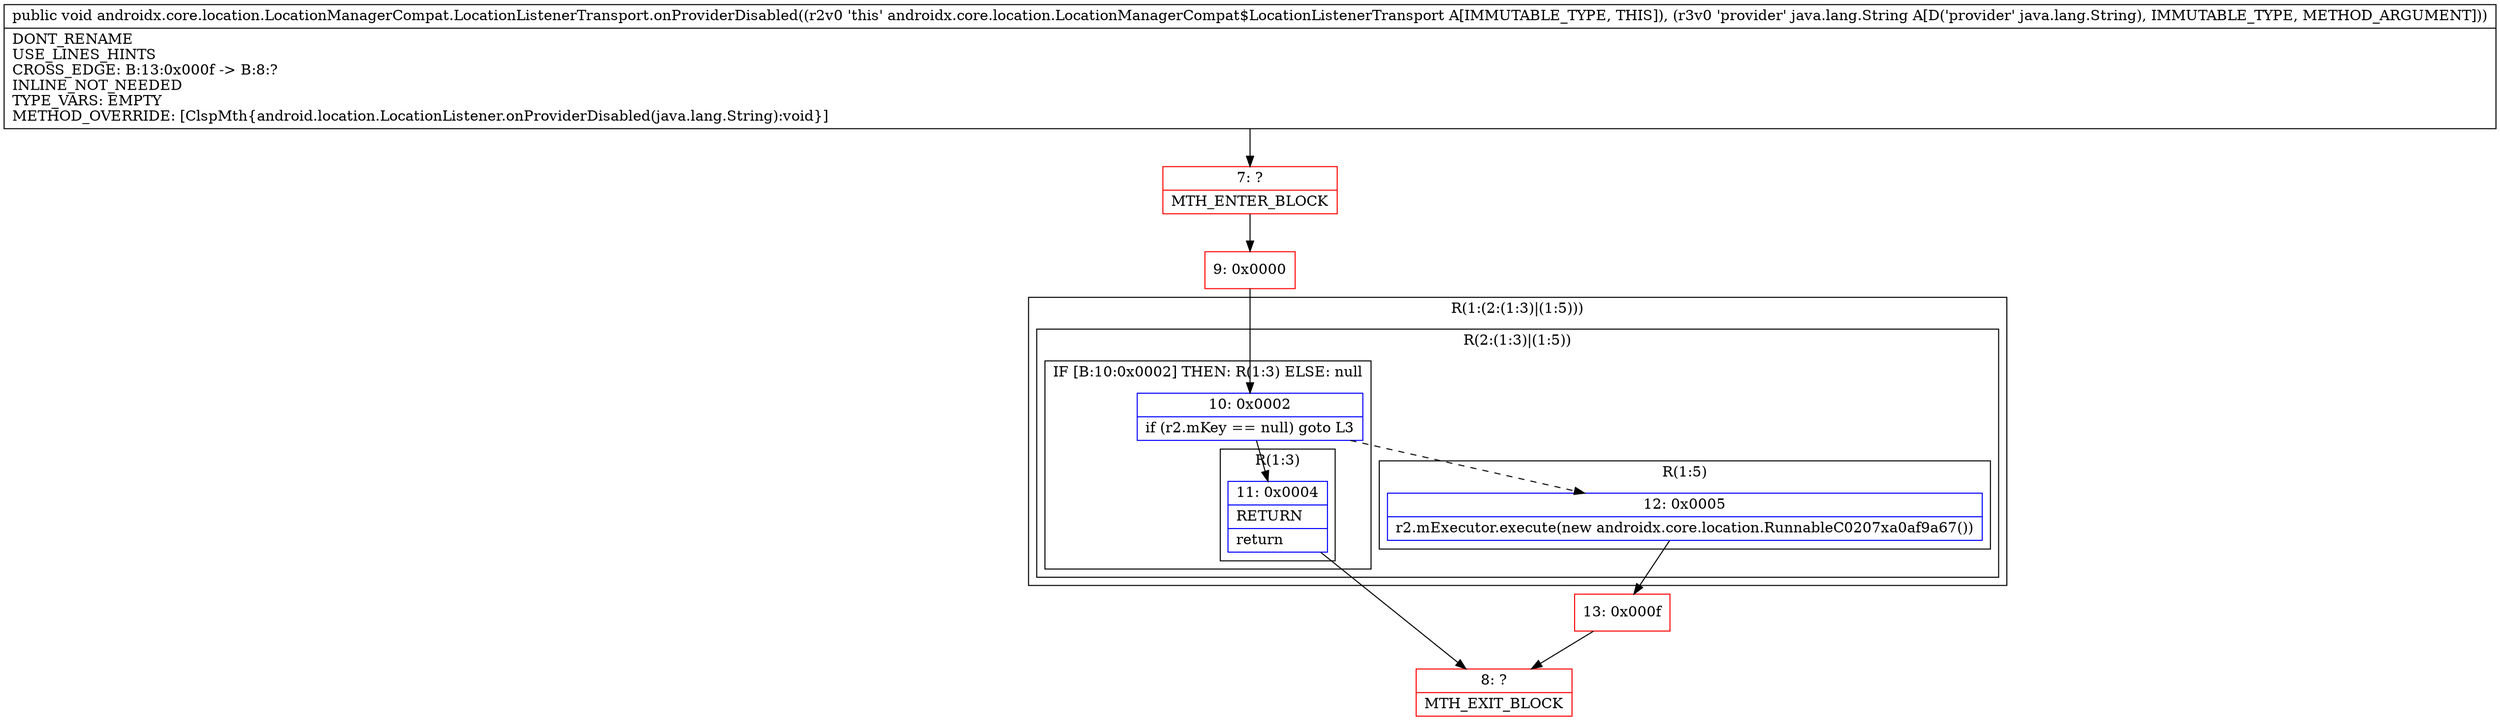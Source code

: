 digraph "CFG forandroidx.core.location.LocationManagerCompat.LocationListenerTransport.onProviderDisabled(Ljava\/lang\/String;)V" {
subgraph cluster_Region_1651472689 {
label = "R(1:(2:(1:3)|(1:5)))";
node [shape=record,color=blue];
subgraph cluster_Region_661652866 {
label = "R(2:(1:3)|(1:5))";
node [shape=record,color=blue];
subgraph cluster_IfRegion_2118170946 {
label = "IF [B:10:0x0002] THEN: R(1:3) ELSE: null";
node [shape=record,color=blue];
Node_10 [shape=record,label="{10\:\ 0x0002|if (r2.mKey == null) goto L3\l}"];
subgraph cluster_Region_2095482340 {
label = "R(1:3)";
node [shape=record,color=blue];
Node_11 [shape=record,label="{11\:\ 0x0004|RETURN\l|return\l}"];
}
}
subgraph cluster_Region_1708776888 {
label = "R(1:5)";
node [shape=record,color=blue];
Node_12 [shape=record,label="{12\:\ 0x0005|r2.mExecutor.execute(new androidx.core.location.RunnableC0207xa0af9a67())\l}"];
}
}
}
Node_7 [shape=record,color=red,label="{7\:\ ?|MTH_ENTER_BLOCK\l}"];
Node_9 [shape=record,color=red,label="{9\:\ 0x0000}"];
Node_8 [shape=record,color=red,label="{8\:\ ?|MTH_EXIT_BLOCK\l}"];
Node_13 [shape=record,color=red,label="{13\:\ 0x000f}"];
MethodNode[shape=record,label="{public void androidx.core.location.LocationManagerCompat.LocationListenerTransport.onProviderDisabled((r2v0 'this' androidx.core.location.LocationManagerCompat$LocationListenerTransport A[IMMUTABLE_TYPE, THIS]), (r3v0 'provider' java.lang.String A[D('provider' java.lang.String), IMMUTABLE_TYPE, METHOD_ARGUMENT]))  | DONT_RENAME\lUSE_LINES_HINTS\lCROSS_EDGE: B:13:0x000f \-\> B:8:?\lINLINE_NOT_NEEDED\lTYPE_VARS: EMPTY\lMETHOD_OVERRIDE: [ClspMth\{android.location.LocationListener.onProviderDisabled(java.lang.String):void\}]\l}"];
MethodNode -> Node_7;Node_10 -> Node_11;
Node_10 -> Node_12[style=dashed];
Node_11 -> Node_8;
Node_12 -> Node_13;
Node_7 -> Node_9;
Node_9 -> Node_10;
Node_13 -> Node_8;
}

